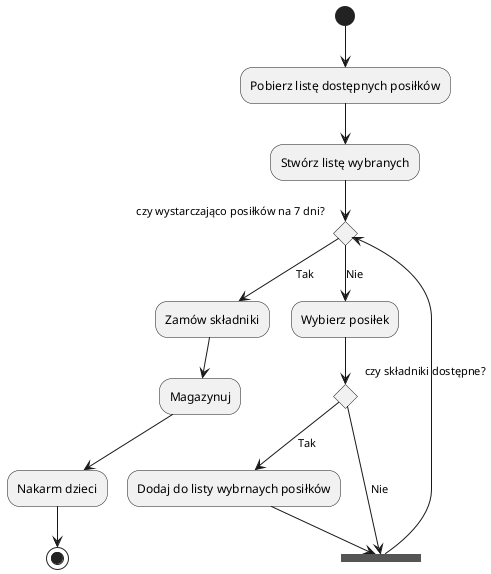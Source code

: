 @startuml wyżywienie

(*) --> "Pobierz listę dostępnych posiłków"
--> "Stwórz listę wybranych"
if "czy wystarczająco posiłków na 7 dni?" as if1 then
-->[Tak] "Zamów składniki"
-->Magazynuj
-->Nakarm dzieci
-->(*)
else
-->[Nie] "Wybierz posiłek"
    if czy składniki dostępne? then 
        --> [Tak] Dodaj do listy wybrnaych posiłków
        --> ===Spawdzony===
    else
        --> [Nie] ===Spawdzony===
    endif
--> if1
endif
@enduml